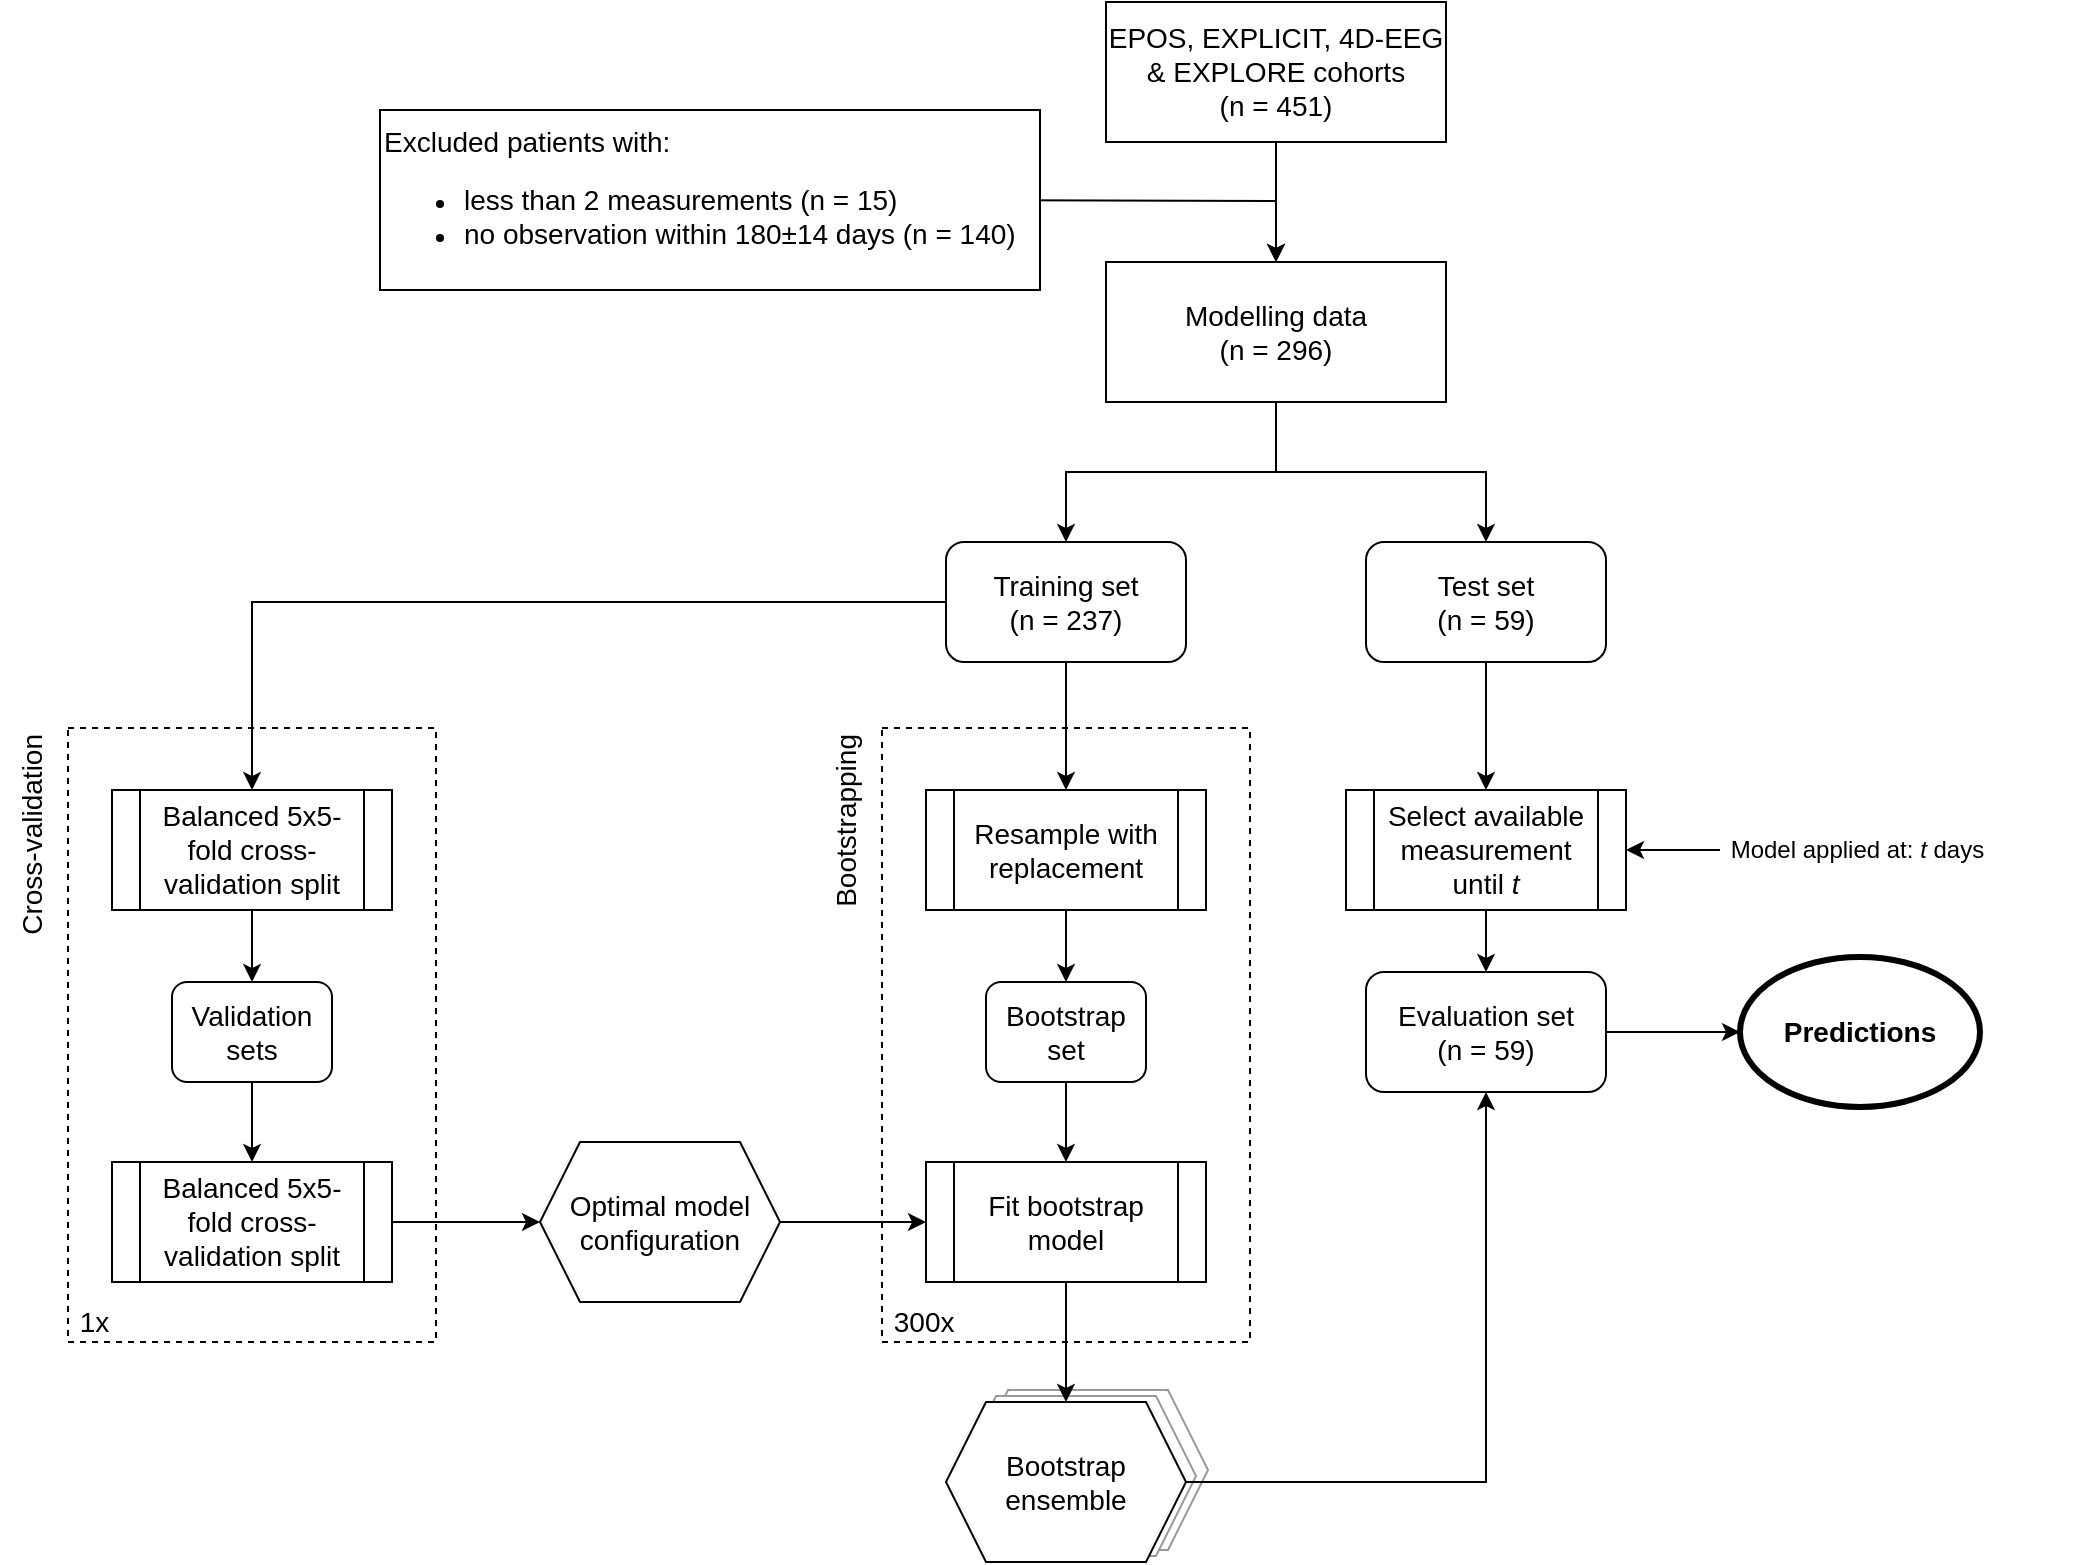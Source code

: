 <mxfile version="24.7.17">
  <diagram name="Page-1" id="c_2UuUN7rSG2VyUxhNMW">
    <mxGraphModel dx="2720" dy="1414" grid="1" gridSize="10" guides="1" tooltips="1" connect="1" arrows="1" fold="1" page="1" pageScale="1" pageWidth="1169" pageHeight="827" math="0" shadow="0">
      <root>
        <mxCell id="0" />
        <mxCell id="1" parent="0" />
        <mxCell id="fv4rP1R8_KD0dWFkgrto-35" value="&lt;font style=&quot;font-size: 14px;&quot;&gt;Bootstrap ensemble&lt;/font&gt;" style="shape=hexagon;perimeter=hexagonPerimeter2;whiteSpace=wrap;html=1;fixedSize=1;strokeColor=#999999;" vertex="1" parent="1">
          <mxGeometry x="484" y="714" width="120" height="80" as="geometry" />
        </mxCell>
        <mxCell id="fv4rP1R8_KD0dWFkgrto-34" value="&lt;font style=&quot;font-size: 14px;&quot;&gt;Bootstrap ensemble&lt;/font&gt;" style="shape=hexagon;perimeter=hexagonPerimeter2;whiteSpace=wrap;html=1;fixedSize=1;strokeColor=#999999;" vertex="1" parent="1">
          <mxGeometry x="478" y="717" width="120" height="80" as="geometry" />
        </mxCell>
        <mxCell id="fv4rP1R8_KD0dWFkgrto-23" value="" style="rounded=0;whiteSpace=wrap;html=1;dashed=1;" vertex="1" parent="1">
          <mxGeometry x="441" y="383" width="184" height="307" as="geometry" />
        </mxCell>
        <mxCell id="fv4rP1R8_KD0dWFkgrto-17" value="" style="rounded=0;whiteSpace=wrap;html=1;dashed=1;" vertex="1" parent="1">
          <mxGeometry x="34" y="383" width="184" height="307" as="geometry" />
        </mxCell>
        <mxCell id="fv4rP1R8_KD0dWFkgrto-6" value="" style="edgeStyle=orthogonalEdgeStyle;rounded=0;orthogonalLoop=1;jettySize=auto;html=1;" edge="1" parent="1" source="fv4rP1R8_KD0dWFkgrto-1" target="fv4rP1R8_KD0dWFkgrto-3">
          <mxGeometry relative="1" as="geometry" />
        </mxCell>
        <mxCell id="fv4rP1R8_KD0dWFkgrto-1" value="&lt;font style=&quot;font-size: 14px;&quot;&gt;EPOS, EXPLICIT, 4D-EEG &amp;amp; EXPLORE cohorts&lt;br&gt;(n = 451)&lt;/font&gt;" style="rounded=0;whiteSpace=wrap;html=1;" vertex="1" parent="1">
          <mxGeometry x="553" y="20" width="170" height="70" as="geometry" />
        </mxCell>
        <mxCell id="fv4rP1R8_KD0dWFkgrto-10" style="edgeStyle=orthogonalEdgeStyle;rounded=0;orthogonalLoop=1;jettySize=auto;html=1;exitX=0.5;exitY=1;exitDx=0;exitDy=0;entryX=0.5;entryY=0;entryDx=0;entryDy=0;" edge="1" parent="1" source="fv4rP1R8_KD0dWFkgrto-3" target="fv4rP1R8_KD0dWFkgrto-8">
          <mxGeometry relative="1" as="geometry" />
        </mxCell>
        <mxCell id="fv4rP1R8_KD0dWFkgrto-11" style="edgeStyle=orthogonalEdgeStyle;rounded=0;orthogonalLoop=1;jettySize=auto;html=1;" edge="1" parent="1" source="fv4rP1R8_KD0dWFkgrto-3" target="fv4rP1R8_KD0dWFkgrto-9">
          <mxGeometry relative="1" as="geometry" />
        </mxCell>
        <mxCell id="fv4rP1R8_KD0dWFkgrto-3" value="&lt;span style=&quot;font-size: 14px;&quot;&gt;Modelling data&lt;br&gt;(n = 296)&lt;/span&gt;" style="rounded=0;whiteSpace=wrap;html=1;" vertex="1" parent="1">
          <mxGeometry x="553" y="150" width="170" height="70" as="geometry" />
        </mxCell>
        <mxCell id="fv4rP1R8_KD0dWFkgrto-7" style="edgeStyle=orthogonalEdgeStyle;rounded=0;orthogonalLoop=1;jettySize=auto;html=1;entryX=0.5;entryY=0;entryDx=0;entryDy=0;" edge="1" parent="1" target="fv4rP1R8_KD0dWFkgrto-3">
          <mxGeometry relative="1" as="geometry">
            <mxPoint x="453" y="119" as="sourcePoint" />
          </mxGeometry>
        </mxCell>
        <mxCell id="fv4rP1R8_KD0dWFkgrto-5" value="&lt;span style=&quot;font-size: 14px;&quot;&gt;Excluded patients with:&lt;/span&gt;&lt;div&gt;&lt;ul&gt;&lt;li&gt;&lt;span style=&quot;font-size: 14px;&quot;&gt;less than 2 measurements (n = 15)&lt;/span&gt;&lt;/li&gt;&lt;li&gt;&lt;span style=&quot;font-size: 14px;&quot;&gt;no observation within 180±14 days (n = 140)&lt;/span&gt;&lt;/li&gt;&lt;/ul&gt;&lt;/div&gt;" style="rounded=0;whiteSpace=wrap;html=1;align=left;" vertex="1" parent="1">
          <mxGeometry x="190" y="74" width="330" height="90" as="geometry" />
        </mxCell>
        <mxCell id="fv4rP1R8_KD0dWFkgrto-19" style="edgeStyle=orthogonalEdgeStyle;rounded=0;orthogonalLoop=1;jettySize=auto;html=1;exitX=0;exitY=0.5;exitDx=0;exitDy=0;" edge="1" parent="1" source="fv4rP1R8_KD0dWFkgrto-8" target="fv4rP1R8_KD0dWFkgrto-12">
          <mxGeometry relative="1" as="geometry" />
        </mxCell>
        <mxCell id="fv4rP1R8_KD0dWFkgrto-31" value="" style="edgeStyle=orthogonalEdgeStyle;rounded=0;orthogonalLoop=1;jettySize=auto;html=1;" edge="1" parent="1" source="fv4rP1R8_KD0dWFkgrto-8" target="fv4rP1R8_KD0dWFkgrto-25">
          <mxGeometry relative="1" as="geometry" />
        </mxCell>
        <mxCell id="fv4rP1R8_KD0dWFkgrto-8" value="&lt;font style=&quot;font-size: 14px;&quot;&gt;Training set&lt;br&gt;(n = 237)&lt;/font&gt;" style="rounded=1;whiteSpace=wrap;html=1;" vertex="1" parent="1">
          <mxGeometry x="473" y="290" width="120" height="60" as="geometry" />
        </mxCell>
        <mxCell id="fv4rP1R8_KD0dWFkgrto-39" style="edgeStyle=orthogonalEdgeStyle;rounded=0;orthogonalLoop=1;jettySize=auto;html=1;entryX=0.5;entryY=0;entryDx=0;entryDy=0;" edge="1" parent="1" source="fv4rP1R8_KD0dWFkgrto-9" target="fv4rP1R8_KD0dWFkgrto-38">
          <mxGeometry relative="1" as="geometry" />
        </mxCell>
        <mxCell id="fv4rP1R8_KD0dWFkgrto-9" value="&lt;font style=&quot;font-size: 14px;&quot;&gt;Test set&lt;br&gt;(n = 59)&lt;/font&gt;" style="rounded=1;whiteSpace=wrap;html=1;" vertex="1" parent="1">
          <mxGeometry x="683" y="290" width="120" height="60" as="geometry" />
        </mxCell>
        <mxCell id="fv4rP1R8_KD0dWFkgrto-15" style="edgeStyle=orthogonalEdgeStyle;rounded=0;orthogonalLoop=1;jettySize=auto;html=1;exitX=0.5;exitY=1;exitDx=0;exitDy=0;entryX=0.5;entryY=0;entryDx=0;entryDy=0;" edge="1" parent="1" source="fv4rP1R8_KD0dWFkgrto-12" target="fv4rP1R8_KD0dWFkgrto-13">
          <mxGeometry relative="1" as="geometry" />
        </mxCell>
        <mxCell id="fv4rP1R8_KD0dWFkgrto-12" value="&lt;font style=&quot;font-size: 14px;&quot;&gt;Balanced 5x5-fold cross-validation split&lt;/font&gt;" style="shape=process;whiteSpace=wrap;html=1;backgroundOutline=1;" vertex="1" parent="1">
          <mxGeometry x="56" y="414" width="140" height="60" as="geometry" />
        </mxCell>
        <mxCell id="fv4rP1R8_KD0dWFkgrto-16" value="" style="edgeStyle=orthogonalEdgeStyle;rounded=0;orthogonalLoop=1;jettySize=auto;html=1;" edge="1" parent="1" source="fv4rP1R8_KD0dWFkgrto-13" target="fv4rP1R8_KD0dWFkgrto-14">
          <mxGeometry relative="1" as="geometry" />
        </mxCell>
        <mxCell id="fv4rP1R8_KD0dWFkgrto-13" value="&lt;font style=&quot;font-size: 14px;&quot;&gt;Validation sets&lt;br&gt;&lt;/font&gt;" style="rounded=1;whiteSpace=wrap;html=1;" vertex="1" parent="1">
          <mxGeometry x="86" y="510" width="80" height="50" as="geometry" />
        </mxCell>
        <mxCell id="fv4rP1R8_KD0dWFkgrto-22" style="edgeStyle=orthogonalEdgeStyle;rounded=0;orthogonalLoop=1;jettySize=auto;html=1;entryX=0;entryY=0.5;entryDx=0;entryDy=0;" edge="1" parent="1" source="fv4rP1R8_KD0dWFkgrto-14" target="fv4rP1R8_KD0dWFkgrto-21">
          <mxGeometry relative="1" as="geometry" />
        </mxCell>
        <mxCell id="fv4rP1R8_KD0dWFkgrto-14" value="&lt;font style=&quot;font-size: 14px;&quot;&gt;Balanced 5x5-fold cross-validation split&lt;/font&gt;" style="shape=process;whiteSpace=wrap;html=1;backgroundOutline=1;" vertex="1" parent="1">
          <mxGeometry x="56" y="600" width="140" height="60" as="geometry" />
        </mxCell>
        <mxCell id="fv4rP1R8_KD0dWFkgrto-18" value="&lt;span style=&quot;font-size: 14px;&quot;&gt;Cross-validation&lt;/span&gt;" style="text;html=1;align=right;verticalAlign=middle;whiteSpace=wrap;rounded=0;rotation=-90;" vertex="1" parent="1">
          <mxGeometry x="-44" y="429" width="120" height="30" as="geometry" />
        </mxCell>
        <mxCell id="fv4rP1R8_KD0dWFkgrto-20" value="&lt;span style=&quot;font-size: 14px;&quot;&gt;&amp;nbsp;1x&lt;/span&gt;" style="text;html=1;align=left;verticalAlign=middle;whiteSpace=wrap;rounded=0;rotation=0;" vertex="1" parent="1">
          <mxGeometry x="34" y="670" width="34" height="20" as="geometry" />
        </mxCell>
        <mxCell id="fv4rP1R8_KD0dWFkgrto-32" value="" style="edgeStyle=orthogonalEdgeStyle;rounded=0;orthogonalLoop=1;jettySize=auto;html=1;" edge="1" parent="1" source="fv4rP1R8_KD0dWFkgrto-21" target="fv4rP1R8_KD0dWFkgrto-28">
          <mxGeometry relative="1" as="geometry" />
        </mxCell>
        <mxCell id="fv4rP1R8_KD0dWFkgrto-21" value="&lt;font style=&quot;font-size: 14px;&quot;&gt;Optimal model configuration&lt;/font&gt;" style="shape=hexagon;perimeter=hexagonPerimeter2;whiteSpace=wrap;html=1;fixedSize=1;" vertex="1" parent="1">
          <mxGeometry x="270" y="590" width="120" height="80" as="geometry" />
        </mxCell>
        <mxCell id="fv4rP1R8_KD0dWFkgrto-24" style="edgeStyle=orthogonalEdgeStyle;rounded=0;orthogonalLoop=1;jettySize=auto;html=1;exitX=0.5;exitY=1;exitDx=0;exitDy=0;entryX=0.5;entryY=0;entryDx=0;entryDy=0;" edge="1" parent="1" source="fv4rP1R8_KD0dWFkgrto-25" target="fv4rP1R8_KD0dWFkgrto-27">
          <mxGeometry relative="1" as="geometry" />
        </mxCell>
        <mxCell id="fv4rP1R8_KD0dWFkgrto-25" value="&lt;font style=&quot;font-size: 14px;&quot;&gt;Resample with replacement&lt;/font&gt;" style="shape=process;whiteSpace=wrap;html=1;backgroundOutline=1;" vertex="1" parent="1">
          <mxGeometry x="463" y="414" width="140" height="60" as="geometry" />
        </mxCell>
        <mxCell id="fv4rP1R8_KD0dWFkgrto-26" value="" style="edgeStyle=orthogonalEdgeStyle;rounded=0;orthogonalLoop=1;jettySize=auto;html=1;" edge="1" parent="1" source="fv4rP1R8_KD0dWFkgrto-27" target="fv4rP1R8_KD0dWFkgrto-28">
          <mxGeometry relative="1" as="geometry" />
        </mxCell>
        <mxCell id="fv4rP1R8_KD0dWFkgrto-27" value="&lt;font style=&quot;font-size: 14px;&quot;&gt;Bootstrap set&lt;br&gt;&lt;/font&gt;" style="rounded=1;whiteSpace=wrap;html=1;" vertex="1" parent="1">
          <mxGeometry x="493" y="510" width="80" height="50" as="geometry" />
        </mxCell>
        <mxCell id="fv4rP1R8_KD0dWFkgrto-36" style="edgeStyle=orthogonalEdgeStyle;rounded=0;orthogonalLoop=1;jettySize=auto;html=1;entryX=0.5;entryY=0;entryDx=0;entryDy=0;" edge="1" parent="1" source="fv4rP1R8_KD0dWFkgrto-28" target="fv4rP1R8_KD0dWFkgrto-33">
          <mxGeometry relative="1" as="geometry" />
        </mxCell>
        <mxCell id="fv4rP1R8_KD0dWFkgrto-28" value="&lt;font style=&quot;font-size: 14px;&quot;&gt;Fit bootstrap model&lt;/font&gt;" style="shape=process;whiteSpace=wrap;html=1;backgroundOutline=1;" vertex="1" parent="1">
          <mxGeometry x="463" y="600" width="140" height="60" as="geometry" />
        </mxCell>
        <mxCell id="fv4rP1R8_KD0dWFkgrto-29" value="&lt;span style=&quot;font-size: 14px;&quot;&gt;Bootstrapping&lt;/span&gt;" style="text;html=1;align=right;verticalAlign=middle;whiteSpace=wrap;rounded=0;rotation=-90;" vertex="1" parent="1">
          <mxGeometry x="363" y="429" width="120" height="30" as="geometry" />
        </mxCell>
        <mxCell id="fv4rP1R8_KD0dWFkgrto-30" value="&lt;span style=&quot;font-size: 14px;&quot;&gt;&amp;nbsp;300x&lt;/span&gt;" style="text;html=1;align=left;verticalAlign=middle;whiteSpace=wrap;rounded=0;rotation=0;" vertex="1" parent="1">
          <mxGeometry x="441" y="670" width="34" height="20" as="geometry" />
        </mxCell>
        <mxCell id="fv4rP1R8_KD0dWFkgrto-41" style="edgeStyle=orthogonalEdgeStyle;rounded=0;orthogonalLoop=1;jettySize=auto;html=1;" edge="1" parent="1" source="fv4rP1R8_KD0dWFkgrto-33" target="fv4rP1R8_KD0dWFkgrto-37">
          <mxGeometry relative="1" as="geometry" />
        </mxCell>
        <mxCell id="fv4rP1R8_KD0dWFkgrto-33" value="&lt;font style=&quot;font-size: 14px;&quot;&gt;Bootstrap ensemble&lt;/font&gt;" style="shape=hexagon;perimeter=hexagonPerimeter2;whiteSpace=wrap;html=1;fixedSize=1;" vertex="1" parent="1">
          <mxGeometry x="473" y="720" width="120" height="80" as="geometry" />
        </mxCell>
        <mxCell id="fv4rP1R8_KD0dWFkgrto-43" value="" style="edgeStyle=orthogonalEdgeStyle;rounded=0;orthogonalLoop=1;jettySize=auto;html=1;" edge="1" parent="1" source="fv4rP1R8_KD0dWFkgrto-37" target="fv4rP1R8_KD0dWFkgrto-42">
          <mxGeometry relative="1" as="geometry" />
        </mxCell>
        <mxCell id="fv4rP1R8_KD0dWFkgrto-37" value="&lt;font style=&quot;font-size: 14px;&quot;&gt;Evaluation set&lt;br&gt;(n = 59)&lt;/font&gt;" style="rounded=1;whiteSpace=wrap;html=1;" vertex="1" parent="1">
          <mxGeometry x="683" y="505" width="120" height="60" as="geometry" />
        </mxCell>
        <mxCell id="fv4rP1R8_KD0dWFkgrto-40" value="" style="edgeStyle=orthogonalEdgeStyle;rounded=0;orthogonalLoop=1;jettySize=auto;html=1;" edge="1" parent="1" source="fv4rP1R8_KD0dWFkgrto-38" target="fv4rP1R8_KD0dWFkgrto-37">
          <mxGeometry relative="1" as="geometry" />
        </mxCell>
        <mxCell id="fv4rP1R8_KD0dWFkgrto-38" value="&lt;font style=&quot;font-size: 14px;&quot;&gt;Select available measurement until &lt;i&gt;t&lt;/i&gt;&lt;/font&gt;" style="shape=process;whiteSpace=wrap;html=1;backgroundOutline=1;" vertex="1" parent="1">
          <mxGeometry x="673" y="414" width="140" height="60" as="geometry" />
        </mxCell>
        <mxCell id="fv4rP1R8_KD0dWFkgrto-42" value="&lt;b&gt;&lt;font style=&quot;font-size: 14px;&quot;&gt;Predictions&lt;/font&gt;&lt;/b&gt;" style="ellipse;whiteSpace=wrap;html=1;strokeWidth=3;" vertex="1" parent="1">
          <mxGeometry x="870" y="497.5" width="120" height="75" as="geometry" />
        </mxCell>
        <mxCell id="fv4rP1R8_KD0dWFkgrto-45" value="" style="edgeStyle=orthogonalEdgeStyle;rounded=0;orthogonalLoop=1;jettySize=auto;html=1;" edge="1" parent="1" source="fv4rP1R8_KD0dWFkgrto-44" target="fv4rP1R8_KD0dWFkgrto-38">
          <mxGeometry relative="1" as="geometry" />
        </mxCell>
        <mxCell id="fv4rP1R8_KD0dWFkgrto-44" value="&amp;nbsp;Model applied at: &lt;i&gt;t &lt;/i&gt;days" style="text;html=1;align=left;verticalAlign=middle;whiteSpace=wrap;rounded=0;" vertex="1" parent="1">
          <mxGeometry x="860" y="429" width="180" height="30" as="geometry" />
        </mxCell>
      </root>
    </mxGraphModel>
  </diagram>
</mxfile>

